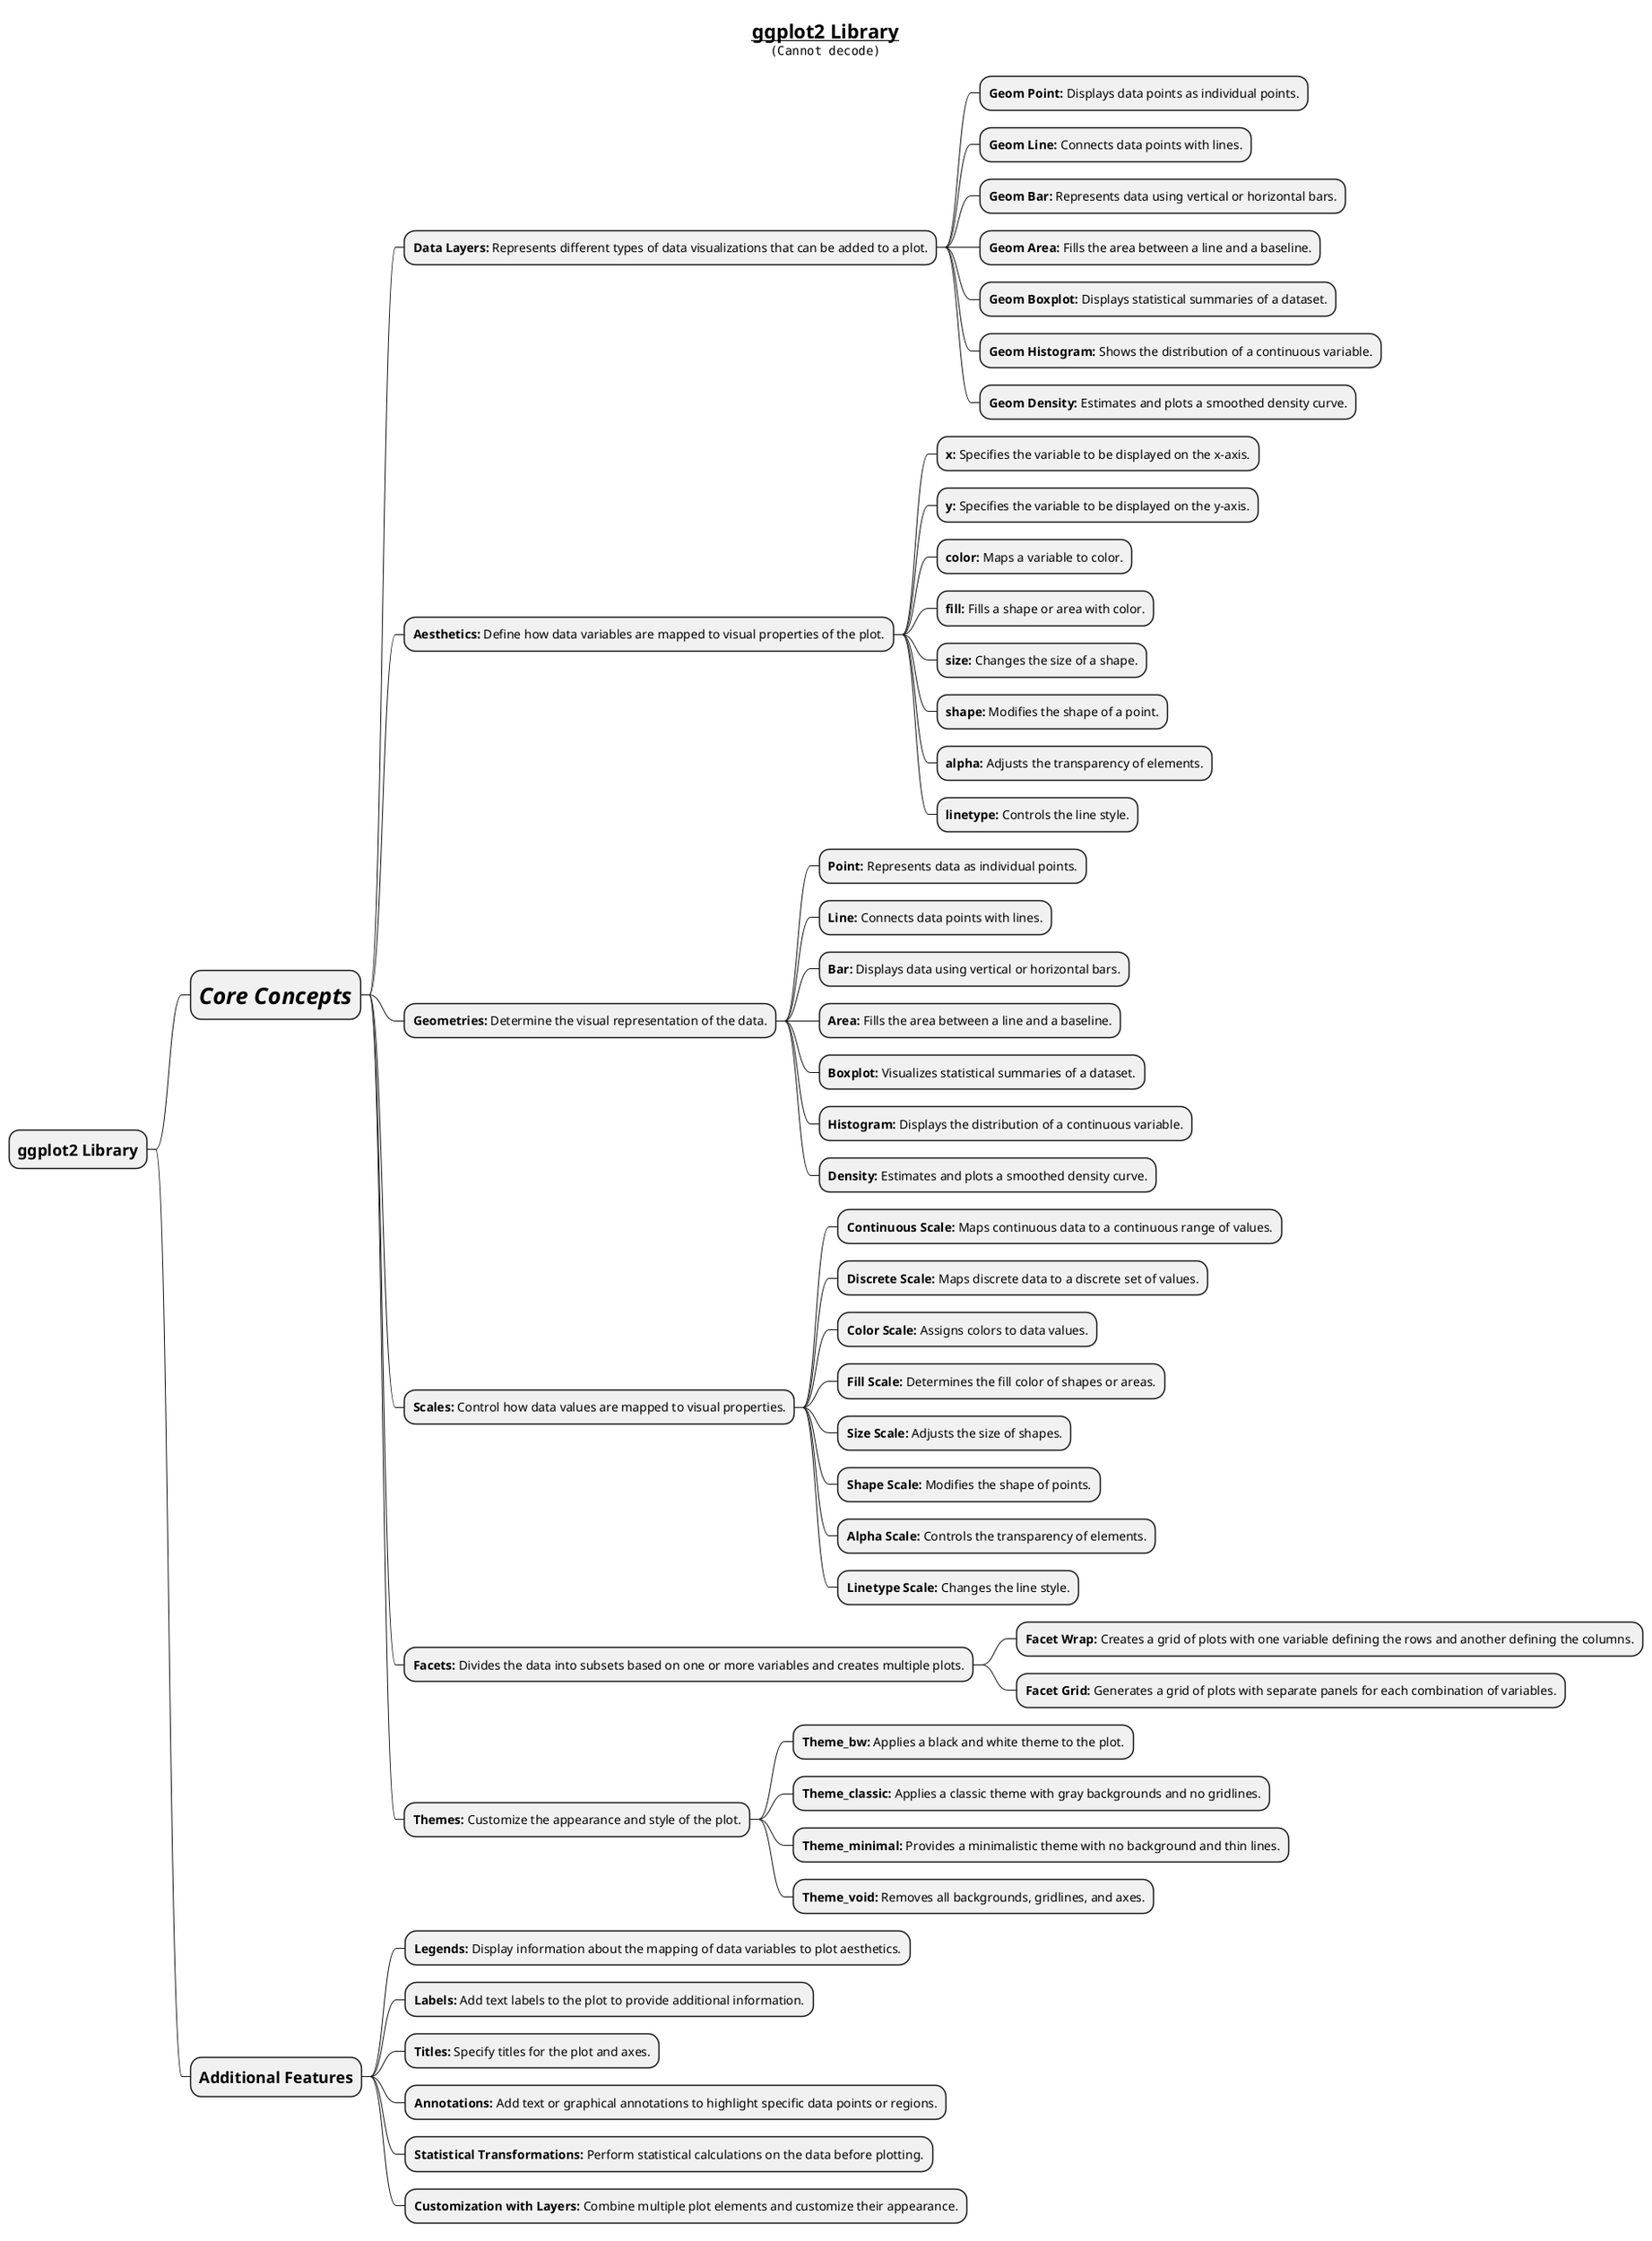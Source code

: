 @startmindmap
title =__ggplot2 Library__ \n<img:images/img_3.png>

* =ggplot2 Library
** =//**Core Concepts**//
*** **Data Layers:** Represents different types of data visualizations that can be added to a plot.
**** **Geom Point:** Displays data points as individual points.
**** **Geom Line:** Connects data points with lines.
**** **Geom Bar:** Represents data using vertical or horizontal bars.
**** **Geom Area:** Fills the area between a line and a baseline.
**** **Geom Boxplot:** Displays statistical summaries of a dataset.
**** **Geom Histogram:** Shows the distribution of a continuous variable.
**** **Geom Density:** Estimates and plots a smoothed density curve.

*** **Aesthetics:** Define how data variables are mapped to visual properties of the plot.
**** **x:** Specifies the variable to be displayed on the x-axis.
**** **y:** Specifies the variable to be displayed on the y-axis.
**** **color:** Maps a variable to color.
**** **fill:** Fills a shape or area with color.
**** **size:** Changes the size of a shape.
**** **shape:** Modifies the shape of a point.
**** **alpha:** Adjusts the transparency of elements.
**** **linetype:** Controls the line style.

*** **Geometries:** Determine the visual representation of the data.
**** **Point:** Represents data as individual points.
**** **Line:** Connects data points with lines.
**** **Bar:** Displays data using vertical or horizontal bars.
**** **Area:** Fills the area between a line and a baseline.
**** **Boxplot:** Visualizes statistical summaries of a dataset.
**** **Histogram:** Displays the distribution of a continuous variable.
**** **Density:** Estimates and plots a smoothed density curve.

*** **Scales:** Control how data values are mapped to visual properties.
**** **Continuous Scale:** Maps continuous data to a continuous range of values.
**** **Discrete Scale:** Maps discrete data to a discrete set of values.
**** **Color Scale:** Assigns colors to data values.
**** **Fill Scale:** Determines the fill color of shapes or areas.
**** **Size Scale:** Adjusts the size of shapes.
**** **Shape Scale:** Modifies the shape of points.
**** **Alpha Scale:** Controls the transparency of elements.
**** **Linetype Scale:** Changes the line style.

*** **Facets:** Divides the data into subsets based on one or more variables and creates multiple plots.
**** **Facet Wrap:** Creates a grid of plots with one variable defining the rows and another defining the columns.
**** **Facet Grid:** Generates a grid of plots with separate panels for each combination of variables.

*** **Themes:** Customize the appearance and style of the plot.
**** **Theme_bw:** Applies a black and white theme to the plot.
**** **Theme_classic:** Applies a classic theme with gray backgrounds and no gridlines.
**** **Theme_minimal:** Provides a minimalistic theme with no background and thin lines.
**** **Theme_void:** Removes all backgrounds, gridlines, and axes.

** =Additional Features
*** **Legends:** Display information about the mapping of data variables to plot aesthetics.
*** **Labels:** Add text labels to the plot to provide additional information.
*** **Titles:** Specify titles for the plot and axes.
*** **Annotations:** Add text or graphical annotations to highlight specific data points or regions.
*** **Statistical Transformations:** Perform statistical calculations on the data before plotting.
*** **Customization with Layers:** Combine multiple plot elements and customize their appearance.

@endmindmap
